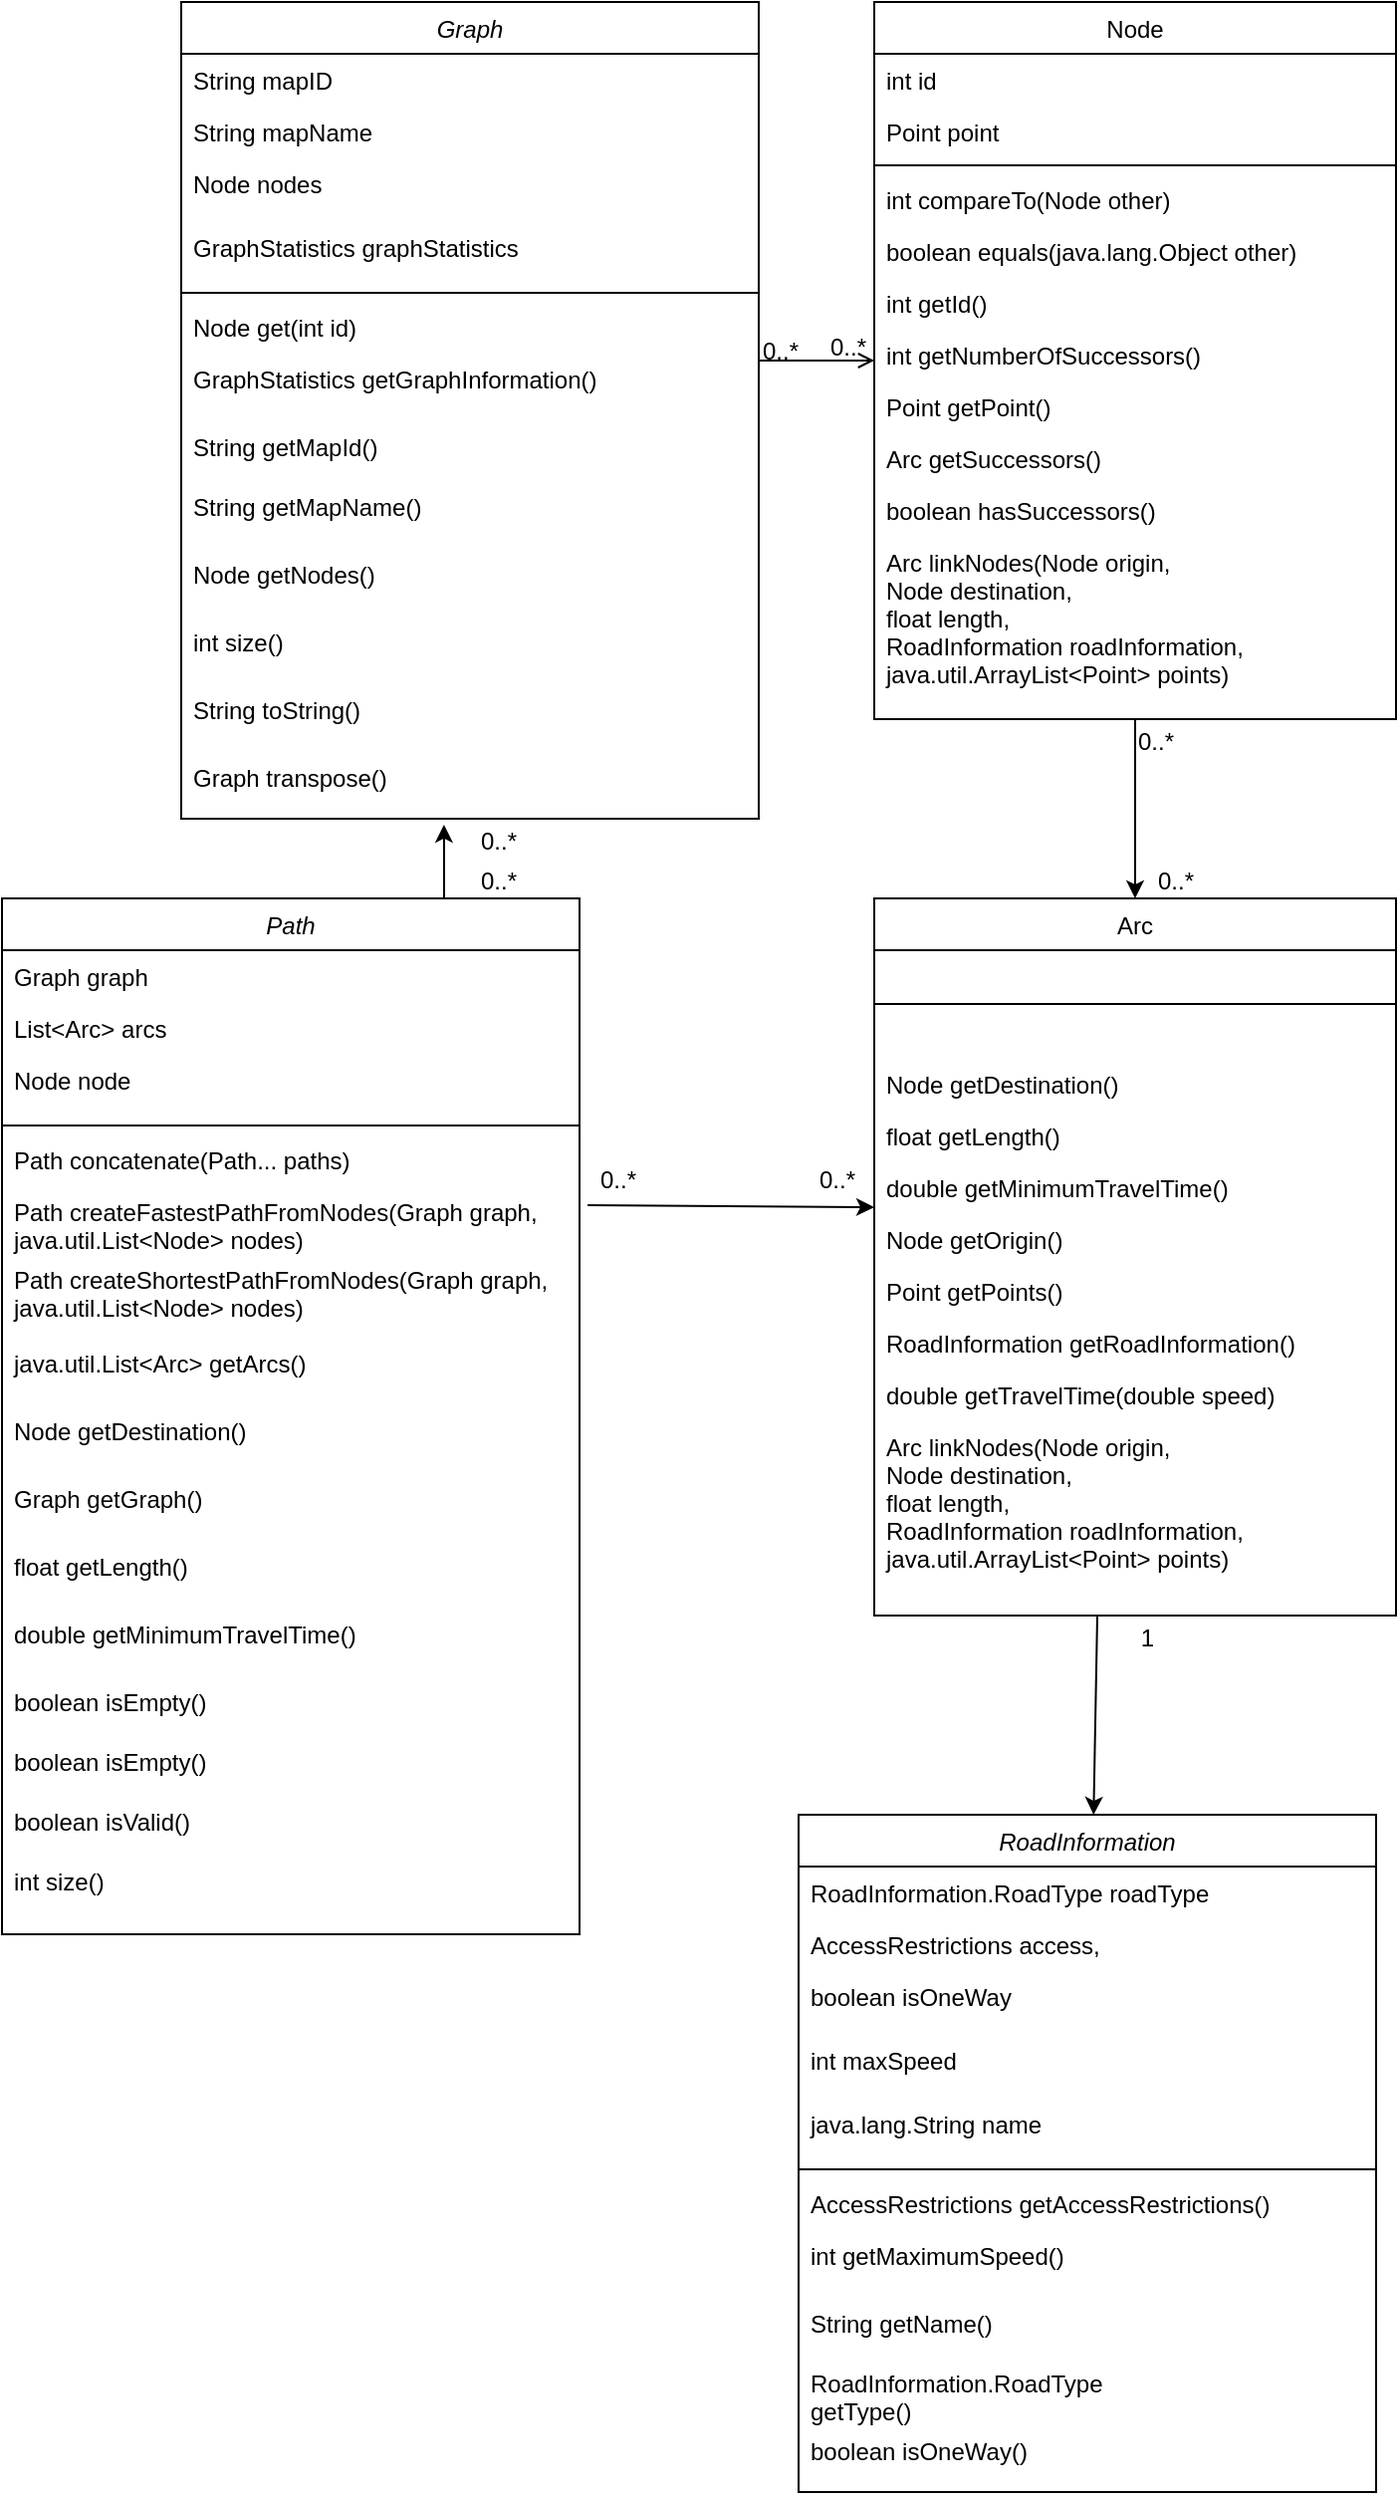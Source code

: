 <mxfile version="14.5.1" type="device"><diagram id="C5RBs43oDa-KdzZeNtuy" name="Page-1"><mxGraphModel dx="544" dy="946" grid="1" gridSize="10" guides="1" tooltips="1" connect="1" arrows="1" fold="1" page="1" pageScale="1" pageWidth="827" pageHeight="1169" math="0" shadow="0"><root><mxCell id="WIyWlLk6GJQsqaUBKTNV-0"/><mxCell id="WIyWlLk6GJQsqaUBKTNV-1" parent="WIyWlLk6GJQsqaUBKTNV-0"/><mxCell id="zkfFHV4jXpPFQw0GAbJ--0" value="Graph" style="swimlane;fontStyle=2;align=center;verticalAlign=top;childLayout=stackLayout;horizontal=1;startSize=26;horizontalStack=0;resizeParent=1;resizeLast=0;collapsible=1;marginBottom=0;rounded=0;shadow=0;strokeWidth=1;" parent="WIyWlLk6GJQsqaUBKTNV-1" vertex="1"><mxGeometry x="160" y="120" width="290" height="410" as="geometry"><mxRectangle x="230" y="140" width="160" height="26" as="alternateBounds"/></mxGeometry></mxCell><mxCell id="zkfFHV4jXpPFQw0GAbJ--1" value="String mapID" style="text;align=left;verticalAlign=top;spacingLeft=4;spacingRight=4;overflow=hidden;rotatable=0;points=[[0,0.5],[1,0.5]];portConstraint=eastwest;" parent="zkfFHV4jXpPFQw0GAbJ--0" vertex="1"><mxGeometry y="26" width="290" height="26" as="geometry"/></mxCell><mxCell id="zkfFHV4jXpPFQw0GAbJ--2" value="String mapName" style="text;align=left;verticalAlign=top;spacingLeft=4;spacingRight=4;overflow=hidden;rotatable=0;points=[[0,0.5],[1,0.5]];portConstraint=eastwest;rounded=0;shadow=0;html=0;" parent="zkfFHV4jXpPFQw0GAbJ--0" vertex="1"><mxGeometry y="52" width="290" height="26" as="geometry"/></mxCell><mxCell id="h-w8BX_fUGG_6nbxX3di-0" value="Node nodes&#xA;" style="text;align=left;verticalAlign=top;spacingLeft=4;spacingRight=4;overflow=hidden;rotatable=0;points=[[0,0.5],[1,0.5]];portConstraint=eastwest;rounded=0;shadow=0;html=0;" vertex="1" parent="zkfFHV4jXpPFQw0GAbJ--0"><mxGeometry y="78" width="290" height="32" as="geometry"/></mxCell><mxCell id="zkfFHV4jXpPFQw0GAbJ--3" value="GraphStatistics graphStatistics" style="text;align=left;verticalAlign=top;spacingLeft=4;spacingRight=4;overflow=hidden;rotatable=0;points=[[0,0.5],[1,0.5]];portConstraint=eastwest;rounded=0;shadow=0;html=0;" parent="zkfFHV4jXpPFQw0GAbJ--0" vertex="1"><mxGeometry y="110" width="290" height="32" as="geometry"/></mxCell><mxCell id="zkfFHV4jXpPFQw0GAbJ--4" value="" style="line;html=1;strokeWidth=1;align=left;verticalAlign=middle;spacingTop=-1;spacingLeft=3;spacingRight=3;rotatable=0;labelPosition=right;points=[];portConstraint=eastwest;" parent="zkfFHV4jXpPFQw0GAbJ--0" vertex="1"><mxGeometry y="142" width="290" height="8" as="geometry"/></mxCell><mxCell id="h-w8BX_fUGG_6nbxX3di-1" value="Node get(int id)" style="text;align=left;verticalAlign=top;spacingLeft=4;spacingRight=4;overflow=hidden;rotatable=0;points=[[0,0.5],[1,0.5]];portConstraint=eastwest;" vertex="1" parent="zkfFHV4jXpPFQw0GAbJ--0"><mxGeometry y="150" width="290" height="26" as="geometry"/></mxCell><mxCell id="h-w8BX_fUGG_6nbxX3di-2" value="GraphStatistics getGraphInformation()" style="text;align=left;verticalAlign=top;spacingLeft=4;spacingRight=4;overflow=hidden;rotatable=0;points=[[0,0.5],[1,0.5]];portConstraint=eastwest;" vertex="1" parent="zkfFHV4jXpPFQw0GAbJ--0"><mxGeometry y="176" width="290" height="34" as="geometry"/></mxCell><mxCell id="h-w8BX_fUGG_6nbxX3di-3" value="String getMapId()" style="text;align=left;verticalAlign=top;spacingLeft=4;spacingRight=4;overflow=hidden;rotatable=0;points=[[0,0.5],[1,0.5]];portConstraint=eastwest;" vertex="1" parent="zkfFHV4jXpPFQw0GAbJ--0"><mxGeometry y="210" width="290" height="30" as="geometry"/></mxCell><mxCell id="h-w8BX_fUGG_6nbxX3di-4" value="String getMapName()" style="text;align=left;verticalAlign=top;spacingLeft=4;spacingRight=4;overflow=hidden;rotatable=0;points=[[0,0.5],[1,0.5]];portConstraint=eastwest;" vertex="1" parent="zkfFHV4jXpPFQw0GAbJ--0"><mxGeometry y="240" width="290" height="34" as="geometry"/></mxCell><mxCell id="h-w8BX_fUGG_6nbxX3di-5" value="Node getNodes()" style="text;align=left;verticalAlign=top;spacingLeft=4;spacingRight=4;overflow=hidden;rotatable=0;points=[[0,0.5],[1,0.5]];portConstraint=eastwest;" vertex="1" parent="zkfFHV4jXpPFQw0GAbJ--0"><mxGeometry y="274" width="290" height="34" as="geometry"/></mxCell><mxCell id="h-w8BX_fUGG_6nbxX3di-6" value="int size()" style="text;align=left;verticalAlign=top;spacingLeft=4;spacingRight=4;overflow=hidden;rotatable=0;points=[[0,0.5],[1,0.5]];portConstraint=eastwest;" vertex="1" parent="zkfFHV4jXpPFQw0GAbJ--0"><mxGeometry y="308" width="290" height="34" as="geometry"/></mxCell><mxCell id="h-w8BX_fUGG_6nbxX3di-7" value="String toString()" style="text;align=left;verticalAlign=top;spacingLeft=4;spacingRight=4;overflow=hidden;rotatable=0;points=[[0,0.5],[1,0.5]];portConstraint=eastwest;" vertex="1" parent="zkfFHV4jXpPFQw0GAbJ--0"><mxGeometry y="342" width="290" height="34" as="geometry"/></mxCell><mxCell id="zkfFHV4jXpPFQw0GAbJ--5" value="Graph transpose()" style="text;align=left;verticalAlign=top;spacingLeft=4;spacingRight=4;overflow=hidden;rotatable=0;points=[[0,0.5],[1,0.5]];portConstraint=eastwest;" parent="zkfFHV4jXpPFQw0GAbJ--0" vertex="1"><mxGeometry y="376" width="290" height="34" as="geometry"/></mxCell><mxCell id="zkfFHV4jXpPFQw0GAbJ--17" value="Node" style="swimlane;fontStyle=0;align=center;verticalAlign=top;childLayout=stackLayout;horizontal=1;startSize=26;horizontalStack=0;resizeParent=1;resizeLast=0;collapsible=1;marginBottom=0;rounded=0;shadow=0;strokeWidth=1;" parent="WIyWlLk6GJQsqaUBKTNV-1" vertex="1"><mxGeometry x="508" y="120" width="262" height="360" as="geometry"><mxRectangle x="550" y="140" width="160" height="26" as="alternateBounds"/></mxGeometry></mxCell><mxCell id="zkfFHV4jXpPFQw0GAbJ--18" value="int id" style="text;align=left;verticalAlign=top;spacingLeft=4;spacingRight=4;overflow=hidden;rotatable=0;points=[[0,0.5],[1,0.5]];portConstraint=eastwest;" parent="zkfFHV4jXpPFQw0GAbJ--17" vertex="1"><mxGeometry y="26" width="262" height="26" as="geometry"/></mxCell><mxCell id="zkfFHV4jXpPFQw0GAbJ--19" value="Point point" style="text;align=left;verticalAlign=top;spacingLeft=4;spacingRight=4;overflow=hidden;rotatable=0;points=[[0,0.5],[1,0.5]];portConstraint=eastwest;rounded=0;shadow=0;html=0;" parent="zkfFHV4jXpPFQw0GAbJ--17" vertex="1"><mxGeometry y="52" width="262" height="26" as="geometry"/></mxCell><mxCell id="zkfFHV4jXpPFQw0GAbJ--23" value="" style="line;html=1;strokeWidth=1;align=left;verticalAlign=middle;spacingTop=-1;spacingLeft=3;spacingRight=3;rotatable=0;labelPosition=right;points=[];portConstraint=eastwest;" parent="zkfFHV4jXpPFQw0GAbJ--17" vertex="1"><mxGeometry y="78" width="262" height="8" as="geometry"/></mxCell><mxCell id="zkfFHV4jXpPFQw0GAbJ--24" value="int compareTo​(Node other)" style="text;align=left;verticalAlign=top;spacingLeft=4;spacingRight=4;overflow=hidden;rotatable=0;points=[[0,0.5],[1,0.5]];portConstraint=eastwest;" parent="zkfFHV4jXpPFQw0GAbJ--17" vertex="1"><mxGeometry y="86" width="262" height="26" as="geometry"/></mxCell><mxCell id="zkfFHV4jXpPFQw0GAbJ--25" value="boolean equals​(java.lang.Object other)" style="text;align=left;verticalAlign=top;spacingLeft=4;spacingRight=4;overflow=hidden;rotatable=0;points=[[0,0.5],[1,0.5]];portConstraint=eastwest;" parent="zkfFHV4jXpPFQw0GAbJ--17" vertex="1"><mxGeometry y="112" width="262" height="26" as="geometry"/></mxCell><mxCell id="h-w8BX_fUGG_6nbxX3di-8" value="int getId()" style="text;align=left;verticalAlign=top;spacingLeft=4;spacingRight=4;overflow=hidden;rotatable=0;points=[[0,0.5],[1,0.5]];portConstraint=eastwest;" vertex="1" parent="zkfFHV4jXpPFQw0GAbJ--17"><mxGeometry y="138" width="262" height="26" as="geometry"/></mxCell><mxCell id="h-w8BX_fUGG_6nbxX3di-9" value="int getNumberOfSuccessors()" style="text;align=left;verticalAlign=top;spacingLeft=4;spacingRight=4;overflow=hidden;rotatable=0;points=[[0,0.5],[1,0.5]];portConstraint=eastwest;" vertex="1" parent="zkfFHV4jXpPFQw0GAbJ--17"><mxGeometry y="164" width="262" height="26" as="geometry"/></mxCell><mxCell id="h-w8BX_fUGG_6nbxX3di-10" value="Point getPoint()" style="text;align=left;verticalAlign=top;spacingLeft=4;spacingRight=4;overflow=hidden;rotatable=0;points=[[0,0.5],[1,0.5]];portConstraint=eastwest;" vertex="1" parent="zkfFHV4jXpPFQw0GAbJ--17"><mxGeometry y="190" width="262" height="26" as="geometry"/></mxCell><mxCell id="h-w8BX_fUGG_6nbxX3di-11" value="Arc getSuccessors()" style="text;align=left;verticalAlign=top;spacingLeft=4;spacingRight=4;overflow=hidden;rotatable=0;points=[[0,0.5],[1,0.5]];portConstraint=eastwest;" vertex="1" parent="zkfFHV4jXpPFQw0GAbJ--17"><mxGeometry y="216" width="262" height="26" as="geometry"/></mxCell><mxCell id="h-w8BX_fUGG_6nbxX3di-12" value="boolean hasSuccessors()" style="text;align=left;verticalAlign=top;spacingLeft=4;spacingRight=4;overflow=hidden;rotatable=0;points=[[0,0.5],[1,0.5]];portConstraint=eastwest;" vertex="1" parent="zkfFHV4jXpPFQw0GAbJ--17"><mxGeometry y="242" width="262" height="26" as="geometry"/></mxCell><mxCell id="h-w8BX_fUGG_6nbxX3di-13" value="Arc linkNodes​(Node origin,&#xA;         Node destination,&#xA;         float length,&#xA;         RoadInformation roadInformation,&#xA;         java.util.ArrayList&lt;Point&gt; points)" style="text;align=left;verticalAlign=top;spacingLeft=4;spacingRight=4;overflow=hidden;rotatable=0;points=[[0,0.5],[1,0.5]];portConstraint=eastwest;" vertex="1" parent="zkfFHV4jXpPFQw0GAbJ--17"><mxGeometry y="268" width="262" height="92" as="geometry"/></mxCell><mxCell id="zkfFHV4jXpPFQw0GAbJ--26" value="" style="endArrow=open;shadow=0;strokeWidth=1;rounded=0;endFill=1;edgeStyle=elbowEdgeStyle;elbow=vertical;" parent="WIyWlLk6GJQsqaUBKTNV-1" source="zkfFHV4jXpPFQw0GAbJ--0" target="zkfFHV4jXpPFQw0GAbJ--17" edge="1"><mxGeometry x="0.5" y="41" relative="1" as="geometry"><mxPoint x="380" y="192" as="sourcePoint"/><mxPoint x="540" y="192" as="targetPoint"/><mxPoint x="-40" y="32" as="offset"/></mxGeometry></mxCell><mxCell id="zkfFHV4jXpPFQw0GAbJ--27" value="0..*" style="resizable=0;align=left;verticalAlign=bottom;labelBackgroundColor=none;fontSize=12;" parent="zkfFHV4jXpPFQw0GAbJ--26" connectable="0" vertex="1"><mxGeometry x="-1" relative="1" as="geometry"><mxPoint y="4" as="offset"/></mxGeometry></mxCell><mxCell id="zkfFHV4jXpPFQw0GAbJ--28" value="0..*" style="resizable=0;align=right;verticalAlign=bottom;labelBackgroundColor=none;fontSize=12;" parent="zkfFHV4jXpPFQw0GAbJ--26" connectable="0" vertex="1"><mxGeometry x="1" relative="1" as="geometry"><mxPoint x="152" y="200" as="offset"/></mxGeometry></mxCell><mxCell id="h-w8BX_fUGG_6nbxX3di-14" value="Arc" style="swimlane;fontStyle=0;align=center;verticalAlign=top;childLayout=stackLayout;horizontal=1;startSize=26;horizontalStack=0;resizeParent=1;resizeLast=0;collapsible=1;marginBottom=0;rounded=0;shadow=0;strokeWidth=1;" vertex="1" parent="WIyWlLk6GJQsqaUBKTNV-1"><mxGeometry x="508" y="570" width="262" height="360" as="geometry"><mxRectangle x="550" y="140" width="160" height="26" as="alternateBounds"/></mxGeometry></mxCell><mxCell id="h-w8BX_fUGG_6nbxX3di-17" value="" style="line;html=1;strokeWidth=1;align=left;verticalAlign=middle;spacingTop=-1;spacingLeft=3;spacingRight=3;rotatable=0;labelPosition=right;points=[];portConstraint=eastwest;" vertex="1" parent="h-w8BX_fUGG_6nbxX3di-14"><mxGeometry y="26" width="262" height="54" as="geometry"/></mxCell><mxCell id="h-w8BX_fUGG_6nbxX3di-18" value="Node getDestination()" style="text;align=left;verticalAlign=top;spacingLeft=4;spacingRight=4;overflow=hidden;rotatable=0;points=[[0,0.5],[1,0.5]];portConstraint=eastwest;" vertex="1" parent="h-w8BX_fUGG_6nbxX3di-14"><mxGeometry y="80" width="262" height="26" as="geometry"/></mxCell><mxCell id="h-w8BX_fUGG_6nbxX3di-19" value="float getLength()" style="text;align=left;verticalAlign=top;spacingLeft=4;spacingRight=4;overflow=hidden;rotatable=0;points=[[0,0.5],[1,0.5]];portConstraint=eastwest;" vertex="1" parent="h-w8BX_fUGG_6nbxX3di-14"><mxGeometry y="106" width="262" height="26" as="geometry"/></mxCell><mxCell id="h-w8BX_fUGG_6nbxX3di-20" value="double getMinimumTravelTime()" style="text;align=left;verticalAlign=top;spacingLeft=4;spacingRight=4;overflow=hidden;rotatable=0;points=[[0,0.5],[1,0.5]];portConstraint=eastwest;" vertex="1" parent="h-w8BX_fUGG_6nbxX3di-14"><mxGeometry y="132" width="262" height="26" as="geometry"/></mxCell><mxCell id="h-w8BX_fUGG_6nbxX3di-21" value="Node getOrigin()" style="text;align=left;verticalAlign=top;spacingLeft=4;spacingRight=4;overflow=hidden;rotatable=0;points=[[0,0.5],[1,0.5]];portConstraint=eastwest;" vertex="1" parent="h-w8BX_fUGG_6nbxX3di-14"><mxGeometry y="158" width="262" height="26" as="geometry"/></mxCell><mxCell id="h-w8BX_fUGG_6nbxX3di-22" value="Point getPoints()" style="text;align=left;verticalAlign=top;spacingLeft=4;spacingRight=4;overflow=hidden;rotatable=0;points=[[0,0.5],[1,0.5]];portConstraint=eastwest;" vertex="1" parent="h-w8BX_fUGG_6nbxX3di-14"><mxGeometry y="184" width="262" height="26" as="geometry"/></mxCell><mxCell id="h-w8BX_fUGG_6nbxX3di-23" value="RoadInformation getRoadInformation()" style="text;align=left;verticalAlign=top;spacingLeft=4;spacingRight=4;overflow=hidden;rotatable=0;points=[[0,0.5],[1,0.5]];portConstraint=eastwest;" vertex="1" parent="h-w8BX_fUGG_6nbxX3di-14"><mxGeometry y="210" width="262" height="26" as="geometry"/></mxCell><mxCell id="h-w8BX_fUGG_6nbxX3di-24" value="double getTravelTime(double speed)" style="text;align=left;verticalAlign=top;spacingLeft=4;spacingRight=4;overflow=hidden;rotatable=0;points=[[0,0.5],[1,0.5]];portConstraint=eastwest;" vertex="1" parent="h-w8BX_fUGG_6nbxX3di-14"><mxGeometry y="236" width="262" height="26" as="geometry"/></mxCell><mxCell id="h-w8BX_fUGG_6nbxX3di-25" value="Arc linkNodes​(Node origin,&#xA;         Node destination,&#xA;         float length,&#xA;         RoadInformation roadInformation,&#xA;         java.util.ArrayList&lt;Point&gt; points)" style="text;align=left;verticalAlign=top;spacingLeft=4;spacingRight=4;overflow=hidden;rotatable=0;points=[[0,0.5],[1,0.5]];portConstraint=eastwest;" vertex="1" parent="h-w8BX_fUGG_6nbxX3di-14"><mxGeometry y="262" width="262" height="92" as="geometry"/></mxCell><mxCell id="h-w8BX_fUGG_6nbxX3di-38" value="Path" style="swimlane;fontStyle=2;align=center;verticalAlign=top;childLayout=stackLayout;horizontal=1;startSize=26;horizontalStack=0;resizeParent=1;resizeLast=0;collapsible=1;marginBottom=0;rounded=0;shadow=0;strokeWidth=1;" vertex="1" parent="WIyWlLk6GJQsqaUBKTNV-1"><mxGeometry x="70" y="570" width="290" height="520" as="geometry"><mxRectangle x="230" y="140" width="160" height="26" as="alternateBounds"/></mxGeometry></mxCell><mxCell id="h-w8BX_fUGG_6nbxX3di-39" value="Graph graph" style="text;align=left;verticalAlign=top;spacingLeft=4;spacingRight=4;overflow=hidden;rotatable=0;points=[[0,0.5],[1,0.5]];portConstraint=eastwest;" vertex="1" parent="h-w8BX_fUGG_6nbxX3di-38"><mxGeometry y="26" width="290" height="26" as="geometry"/></mxCell><mxCell id="h-w8BX_fUGG_6nbxX3di-40" value="List&lt;Arc&gt; arcs" style="text;align=left;verticalAlign=top;spacingLeft=4;spacingRight=4;overflow=hidden;rotatable=0;points=[[0,0.5],[1,0.5]];portConstraint=eastwest;rounded=0;shadow=0;html=0;" vertex="1" parent="h-w8BX_fUGG_6nbxX3di-38"><mxGeometry y="52" width="290" height="26" as="geometry"/></mxCell><mxCell id="h-w8BX_fUGG_6nbxX3di-41" value="Node node&#xA;" style="text;align=left;verticalAlign=top;spacingLeft=4;spacingRight=4;overflow=hidden;rotatable=0;points=[[0,0.5],[1,0.5]];portConstraint=eastwest;rounded=0;shadow=0;html=0;" vertex="1" parent="h-w8BX_fUGG_6nbxX3di-38"><mxGeometry y="78" width="290" height="32" as="geometry"/></mxCell><mxCell id="h-w8BX_fUGG_6nbxX3di-43" value="" style="line;html=1;strokeWidth=1;align=left;verticalAlign=middle;spacingTop=-1;spacingLeft=3;spacingRight=3;rotatable=0;labelPosition=right;points=[];portConstraint=eastwest;" vertex="1" parent="h-w8BX_fUGG_6nbxX3di-38"><mxGeometry y="110" width="290" height="8" as="geometry"/></mxCell><mxCell id="h-w8BX_fUGG_6nbxX3di-44" value="Path concatenate(Path... paths)" style="text;align=left;verticalAlign=top;spacingLeft=4;spacingRight=4;overflow=hidden;rotatable=0;points=[[0,0.5],[1,0.5]];portConstraint=eastwest;" vertex="1" parent="h-w8BX_fUGG_6nbxX3di-38"><mxGeometry y="118" width="290" height="26" as="geometry"/></mxCell><mxCell id="h-w8BX_fUGG_6nbxX3di-45" value="Path createFastestPathFromNodes​(Graph graph,&#xA;                          java.util.List&lt;Node&gt; nodes) " style="text;align=left;verticalAlign=top;spacingLeft=4;spacingRight=4;overflow=hidden;rotatable=0;points=[[0,0.5],[1,0.5]];portConstraint=eastwest;" vertex="1" parent="h-w8BX_fUGG_6nbxX3di-38"><mxGeometry y="144" width="290" height="34" as="geometry"/></mxCell><mxCell id="h-w8BX_fUGG_6nbxX3di-46" value="Path createShortestPathFromNodes​(Graph graph,&#xA;                           java.util.List&lt;Node&gt; nodes)" style="text;align=left;verticalAlign=top;spacingLeft=4;spacingRight=4;overflow=hidden;rotatable=0;points=[[0,0.5],[1,0.5]];portConstraint=eastwest;" vertex="1" parent="h-w8BX_fUGG_6nbxX3di-38"><mxGeometry y="178" width="290" height="42" as="geometry"/></mxCell><mxCell id="h-w8BX_fUGG_6nbxX3di-47" value="java.util.List&lt;Arc&gt; getArcs()" style="text;align=left;verticalAlign=top;spacingLeft=4;spacingRight=4;overflow=hidden;rotatable=0;points=[[0,0.5],[1,0.5]];portConstraint=eastwest;" vertex="1" parent="h-w8BX_fUGG_6nbxX3di-38"><mxGeometry y="220" width="290" height="34" as="geometry"/></mxCell><mxCell id="h-w8BX_fUGG_6nbxX3di-48" value="Node getDestination()" style="text;align=left;verticalAlign=top;spacingLeft=4;spacingRight=4;overflow=hidden;rotatable=0;points=[[0,0.5],[1,0.5]];portConstraint=eastwest;" vertex="1" parent="h-w8BX_fUGG_6nbxX3di-38"><mxGeometry y="254" width="290" height="34" as="geometry"/></mxCell><mxCell id="h-w8BX_fUGG_6nbxX3di-49" value="Graph getGraph()" style="text;align=left;verticalAlign=top;spacingLeft=4;spacingRight=4;overflow=hidden;rotatable=0;points=[[0,0.5],[1,0.5]];portConstraint=eastwest;" vertex="1" parent="h-w8BX_fUGG_6nbxX3di-38"><mxGeometry y="288" width="290" height="34" as="geometry"/></mxCell><mxCell id="h-w8BX_fUGG_6nbxX3di-50" value="float getLength()" style="text;align=left;verticalAlign=top;spacingLeft=4;spacingRight=4;overflow=hidden;rotatable=0;points=[[0,0.5],[1,0.5]];portConstraint=eastwest;" vertex="1" parent="h-w8BX_fUGG_6nbxX3di-38"><mxGeometry y="322" width="290" height="34" as="geometry"/></mxCell><mxCell id="h-w8BX_fUGG_6nbxX3di-52" value="double getMinimumTravelTime()" style="text;align=left;verticalAlign=top;spacingLeft=4;spacingRight=4;overflow=hidden;rotatable=0;points=[[0,0.5],[1,0.5]];portConstraint=eastwest;" vertex="1" parent="h-w8BX_fUGG_6nbxX3di-38"><mxGeometry y="356" width="290" height="34" as="geometry"/></mxCell><mxCell id="h-w8BX_fUGG_6nbxX3di-53" value="boolean isEmpty()" style="text;align=left;verticalAlign=top;spacingLeft=4;spacingRight=4;overflow=hidden;rotatable=0;points=[[0,0.5],[1,0.5]];portConstraint=eastwest;" vertex="1" parent="h-w8BX_fUGG_6nbxX3di-38"><mxGeometry y="390" width="290" height="30" as="geometry"/></mxCell><mxCell id="h-w8BX_fUGG_6nbxX3di-54" value="boolean isEmpty()" style="text;align=left;verticalAlign=top;spacingLeft=4;spacingRight=4;overflow=hidden;rotatable=0;points=[[0,0.5],[1,0.5]];portConstraint=eastwest;" vertex="1" parent="h-w8BX_fUGG_6nbxX3di-38"><mxGeometry y="420" width="290" height="30" as="geometry"/></mxCell><mxCell id="h-w8BX_fUGG_6nbxX3di-55" value="boolean isValid()" style="text;align=left;verticalAlign=top;spacingLeft=4;spacingRight=4;overflow=hidden;rotatable=0;points=[[0,0.5],[1,0.5]];portConstraint=eastwest;" vertex="1" parent="h-w8BX_fUGG_6nbxX3di-38"><mxGeometry y="450" width="290" height="30" as="geometry"/></mxCell><mxCell id="h-w8BX_fUGG_6nbxX3di-51" value="int size()" style="text;align=left;verticalAlign=top;spacingLeft=4;spacingRight=4;overflow=hidden;rotatable=0;points=[[0,0.5],[1,0.5]];portConstraint=eastwest;" vertex="1" parent="h-w8BX_fUGG_6nbxX3di-38"><mxGeometry y="480" width="290" height="30" as="geometry"/></mxCell><mxCell id="h-w8BX_fUGG_6nbxX3di-56" value="" style="endArrow=classic;html=1;entryX=0.5;entryY=0;entryDx=0;entryDy=0;exitX=0.5;exitY=1;exitDx=0;exitDy=0;" edge="1" parent="WIyWlLk6GJQsqaUBKTNV-1" source="zkfFHV4jXpPFQw0GAbJ--17" target="h-w8BX_fUGG_6nbxX3di-14"><mxGeometry width="50" height="50" relative="1" as="geometry"><mxPoint x="540" y="580" as="sourcePoint"/><mxPoint x="590" y="530" as="targetPoint"/></mxGeometry></mxCell><mxCell id="h-w8BX_fUGG_6nbxX3di-66" value="" style="endArrow=classic;html=1;exitX=1.014;exitY=0.765;exitDx=0;exitDy=0;exitPerimeter=0;entryX=0;entryY=0.5;entryDx=0;entryDy=0;" edge="1" parent="WIyWlLk6GJQsqaUBKTNV-1"><mxGeometry width="50" height="50" relative="1" as="geometry"><mxPoint x="364.06" y="724.01" as="sourcePoint"/><mxPoint x="508" y="725" as="targetPoint"/></mxGeometry></mxCell><mxCell id="h-w8BX_fUGG_6nbxX3di-67" value="" style="endArrow=classic;html=1;entryX=0.455;entryY=1.088;entryDx=0;entryDy=0;entryPerimeter=0;" edge="1" parent="WIyWlLk6GJQsqaUBKTNV-1" target="zkfFHV4jXpPFQw0GAbJ--5"><mxGeometry width="50" height="50" relative="1" as="geometry"><mxPoint x="292" y="570" as="sourcePoint"/><mxPoint x="433.94" y="590.99" as="targetPoint"/></mxGeometry></mxCell><mxCell id="h-w8BX_fUGG_6nbxX3di-68" value="0..*" style="resizable=0;align=right;verticalAlign=bottom;labelBackgroundColor=none;fontSize=12;" connectable="0" vertex="1" parent="WIyWlLk6GJQsqaUBKTNV-1"><mxGeometry x="390" y="720" as="geometry"/></mxCell><mxCell id="h-w8BX_fUGG_6nbxX3di-69" value="0..*" style="resizable=0;align=right;verticalAlign=bottom;labelBackgroundColor=none;fontSize=12;" connectable="0" vertex="1" parent="WIyWlLk6GJQsqaUBKTNV-1"><mxGeometry x="330" y="570" as="geometry"/></mxCell><mxCell id="h-w8BX_fUGG_6nbxX3di-70" value="0..*" style="resizable=0;align=left;verticalAlign=bottom;labelBackgroundColor=none;fontSize=12;" connectable="0" vertex="1" parent="WIyWlLk6GJQsqaUBKTNV-1"><mxGeometry x="440" y="310" as="geometry"><mxPoint x="44" y="-8" as="offset"/></mxGeometry></mxCell><mxCell id="h-w8BX_fUGG_6nbxX3di-71" value="0..*" style="resizable=0;align=right;verticalAlign=bottom;labelBackgroundColor=none;fontSize=12;" connectable="0" vertex="1" parent="WIyWlLk6GJQsqaUBKTNV-1"><mxGeometry x="670" y="570" as="geometry"/></mxCell><mxCell id="h-w8BX_fUGG_6nbxX3di-72" value="0..*" style="resizable=0;align=right;verticalAlign=bottom;labelBackgroundColor=none;fontSize=12;" connectable="0" vertex="1" parent="WIyWlLk6GJQsqaUBKTNV-1"><mxGeometry x="500" y="720" as="geometry"/></mxCell><mxCell id="h-w8BX_fUGG_6nbxX3di-73" value="0..*" style="resizable=0;align=right;verticalAlign=bottom;labelBackgroundColor=none;fontSize=12;" connectable="0" vertex="1" parent="WIyWlLk6GJQsqaUBKTNV-1"><mxGeometry x="330" y="550" as="geometry"/></mxCell><mxCell id="h-w8BX_fUGG_6nbxX3di-74" value="RoadInformation" style="swimlane;fontStyle=2;align=center;verticalAlign=top;childLayout=stackLayout;horizontal=1;startSize=26;horizontalStack=0;resizeParent=1;resizeLast=0;collapsible=1;marginBottom=0;rounded=0;shadow=0;strokeWidth=1;" vertex="1" parent="WIyWlLk6GJQsqaUBKTNV-1"><mxGeometry x="470" y="1030" width="290" height="340" as="geometry"><mxRectangle x="230" y="140" width="160" height="26" as="alternateBounds"/></mxGeometry></mxCell><mxCell id="h-w8BX_fUGG_6nbxX3di-75" value="RoadInformation.RoadType roadType" style="text;align=left;verticalAlign=top;spacingLeft=4;spacingRight=4;overflow=hidden;rotatable=0;points=[[0,0.5],[1,0.5]];portConstraint=eastwest;" vertex="1" parent="h-w8BX_fUGG_6nbxX3di-74"><mxGeometry y="26" width="290" height="26" as="geometry"/></mxCell><mxCell id="h-w8BX_fUGG_6nbxX3di-76" value="AccessRestrictions access," style="text;align=left;verticalAlign=top;spacingLeft=4;spacingRight=4;overflow=hidden;rotatable=0;points=[[0,0.5],[1,0.5]];portConstraint=eastwest;rounded=0;shadow=0;html=0;" vertex="1" parent="h-w8BX_fUGG_6nbxX3di-74"><mxGeometry y="52" width="290" height="26" as="geometry"/></mxCell><mxCell id="h-w8BX_fUGG_6nbxX3di-77" value="boolean isOneWay" style="text;align=left;verticalAlign=top;spacingLeft=4;spacingRight=4;overflow=hidden;rotatable=0;points=[[0,0.5],[1,0.5]];portConstraint=eastwest;rounded=0;shadow=0;html=0;" vertex="1" parent="h-w8BX_fUGG_6nbxX3di-74"><mxGeometry y="78" width="290" height="32" as="geometry"/></mxCell><mxCell id="h-w8BX_fUGG_6nbxX3di-78" value="               int maxSpeed" style="text;align=left;verticalAlign=top;spacingLeft=4;spacingRight=4;overflow=hidden;rotatable=0;points=[[0,0.5],[1,0.5]];portConstraint=eastwest;rounded=0;shadow=0;html=0;" vertex="1" parent="h-w8BX_fUGG_6nbxX3di-74"><mxGeometry y="110" width="290" height="32" as="geometry"/></mxCell><mxCell id="h-w8BX_fUGG_6nbxX3di-88" value="java.lang.String name" style="text;align=left;verticalAlign=top;spacingLeft=4;spacingRight=4;overflow=hidden;rotatable=0;points=[[0,0.5],[1,0.5]];portConstraint=eastwest;rounded=0;shadow=0;html=0;" vertex="1" parent="h-w8BX_fUGG_6nbxX3di-74"><mxGeometry y="142" width="290" height="32" as="geometry"/></mxCell><mxCell id="h-w8BX_fUGG_6nbxX3di-79" value="" style="line;html=1;strokeWidth=1;align=left;verticalAlign=middle;spacingTop=-1;spacingLeft=3;spacingRight=3;rotatable=0;labelPosition=right;points=[];portConstraint=eastwest;" vertex="1" parent="h-w8BX_fUGG_6nbxX3di-74"><mxGeometry y="174" width="290" height="8" as="geometry"/></mxCell><mxCell id="h-w8BX_fUGG_6nbxX3di-80" value="AccessRestrictions getAccessRestrictions()" style="text;align=left;verticalAlign=top;spacingLeft=4;spacingRight=4;overflow=hidden;rotatable=0;points=[[0,0.5],[1,0.5]];portConstraint=eastwest;" vertex="1" parent="h-w8BX_fUGG_6nbxX3di-74"><mxGeometry y="182" width="290" height="26" as="geometry"/></mxCell><mxCell id="h-w8BX_fUGG_6nbxX3di-81" value="int getMaximumSpeed()" style="text;align=left;verticalAlign=top;spacingLeft=4;spacingRight=4;overflow=hidden;rotatable=0;points=[[0,0.5],[1,0.5]];portConstraint=eastwest;" vertex="1" parent="h-w8BX_fUGG_6nbxX3di-74"><mxGeometry y="208" width="290" height="34" as="geometry"/></mxCell><mxCell id="h-w8BX_fUGG_6nbxX3di-82" value="String getName()" style="text;align=left;verticalAlign=top;spacingLeft=4;spacingRight=4;overflow=hidden;rotatable=0;points=[[0,0.5],[1,0.5]];portConstraint=eastwest;" vertex="1" parent="h-w8BX_fUGG_6nbxX3di-74"><mxGeometry y="242" width="290" height="30" as="geometry"/></mxCell><mxCell id="h-w8BX_fUGG_6nbxX3di-89" value="RoadInformation.RoadType&#xA;getType()" style="text;align=left;verticalAlign=top;spacingLeft=4;spacingRight=4;overflow=hidden;rotatable=0;points=[[0,0.5],[1,0.5]];portConstraint=eastwest;" vertex="1" parent="h-w8BX_fUGG_6nbxX3di-74"><mxGeometry y="272" width="290" height="34" as="geometry"/></mxCell><mxCell id="h-w8BX_fUGG_6nbxX3di-83" value="boolean isOneWay()" style="text;align=left;verticalAlign=top;spacingLeft=4;spacingRight=4;overflow=hidden;rotatable=0;points=[[0,0.5],[1,0.5]];portConstraint=eastwest;" vertex="1" parent="h-w8BX_fUGG_6nbxX3di-74"><mxGeometry y="306" width="290" height="34" as="geometry"/></mxCell><mxCell id="h-w8BX_fUGG_6nbxX3di-91" value="" style="endArrow=classic;html=1;" edge="1" parent="WIyWlLk6GJQsqaUBKTNV-1" target="h-w8BX_fUGG_6nbxX3di-74"><mxGeometry width="50" height="50" relative="1" as="geometry"><mxPoint x="620" y="930" as="sourcePoint"/><mxPoint x="650" y="920" as="targetPoint"/></mxGeometry></mxCell><mxCell id="h-w8BX_fUGG_6nbxX3di-92" value="1" style="resizable=0;align=right;verticalAlign=bottom;labelBackgroundColor=none;fontSize=12;" connectable="0" vertex="1" parent="WIyWlLk6GJQsqaUBKTNV-1"><mxGeometry x="650" y="950" as="geometry"/></mxCell></root></mxGraphModel></diagram></mxfile>